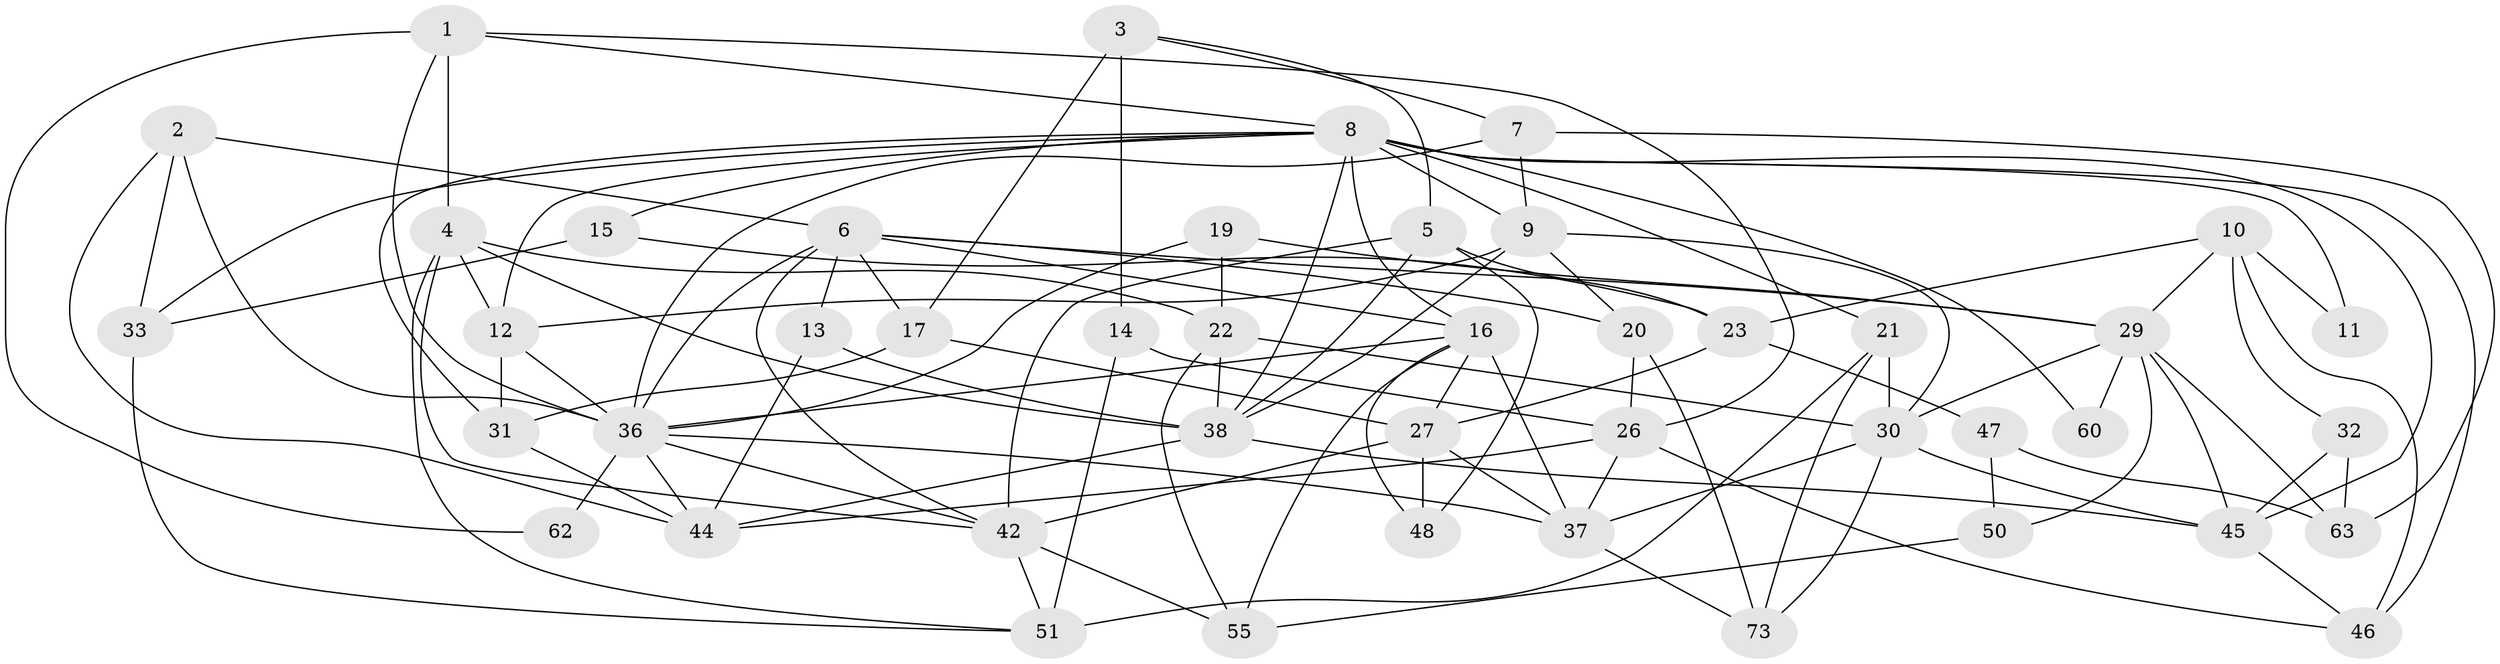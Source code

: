 // original degree distribution, {5: 0.2054794520547945, 3: 0.3561643835616438, 6: 0.0547945205479452, 4: 0.2328767123287671, 2: 0.0958904109589041, 11: 0.0136986301369863, 7: 0.0273972602739726, 8: 0.0136986301369863}
// Generated by graph-tools (version 1.1) at 2025/41/03/06/25 10:41:55]
// undirected, 45 vertices, 112 edges
graph export_dot {
graph [start="1"]
  node [color=gray90,style=filled];
  1;
  2 [super="+34"];
  3 [super="+40"];
  4 [super="+65"];
  5 [super="+61"];
  6 [super="+70"];
  7;
  8 [super="+28"];
  9 [super="+25"];
  10 [super="+57"];
  11;
  12;
  13;
  14;
  15;
  16 [super="+18"];
  17 [super="+67"];
  19;
  20 [super="+24"];
  21 [super="+58"];
  22 [super="+53"];
  23 [super="+43"];
  26 [super="+68"];
  27 [super="+35"];
  29 [super="+56"];
  30 [super="+69"];
  31 [super="+39"];
  32;
  33;
  36 [super="+49"];
  37 [super="+52"];
  38 [super="+41"];
  42 [super="+59"];
  44 [super="+54"];
  45 [super="+64"];
  46;
  47 [super="+71"];
  48;
  50;
  51 [super="+72"];
  55 [super="+66"];
  60;
  62;
  63;
  73;
  1 -- 26;
  1 -- 4;
  1 -- 36;
  1 -- 62;
  1 -- 8;
  2 -- 36;
  2 -- 33;
  2 -- 6;
  2 -- 44;
  3 -- 14;
  3 -- 17 [weight=2];
  3 -- 7;
  3 -- 5;
  4 -- 22;
  4 -- 51;
  4 -- 42;
  4 -- 12;
  4 -- 38;
  5 -- 38;
  5 -- 42;
  5 -- 48;
  5 -- 23;
  6 -- 42;
  6 -- 16;
  6 -- 29;
  6 -- 36;
  6 -- 13;
  6 -- 20;
  6 -- 17;
  7 -- 63;
  7 -- 36;
  7 -- 9;
  8 -- 12;
  8 -- 11;
  8 -- 33;
  8 -- 38;
  8 -- 45;
  8 -- 46;
  8 -- 15;
  8 -- 21;
  8 -- 60;
  8 -- 16;
  8 -- 9;
  8 -- 31;
  9 -- 38;
  9 -- 20;
  9 -- 12;
  9 -- 30;
  10 -- 11 [weight=2];
  10 -- 32;
  10 -- 29;
  10 -- 46;
  10 -- 23;
  12 -- 36;
  12 -- 31 [weight=2];
  13 -- 44;
  13 -- 38;
  14 -- 51 [weight=2];
  14 -- 26;
  15 -- 33;
  15 -- 23;
  16 -- 27;
  16 -- 48;
  16 -- 55;
  16 -- 36;
  16 -- 37;
  17 -- 27;
  17 -- 31;
  19 -- 36;
  19 -- 29;
  19 -- 22;
  20 -- 73;
  20 -- 26;
  21 -- 30;
  21 -- 73;
  21 -- 51;
  22 -- 38;
  22 -- 55;
  22 -- 30;
  23 -- 27;
  23 -- 47;
  26 -- 46;
  26 -- 37;
  26 -- 44;
  27 -- 48;
  27 -- 37;
  27 -- 42 [weight=2];
  29 -- 50;
  29 -- 60;
  29 -- 30;
  29 -- 63;
  29 -- 45;
  30 -- 73;
  30 -- 37;
  30 -- 45;
  31 -- 44;
  32 -- 63;
  32 -- 45;
  33 -- 51;
  36 -- 62;
  36 -- 44;
  36 -- 37;
  36 -- 42;
  37 -- 73;
  38 -- 44;
  38 -- 45;
  42 -- 51;
  42 -- 55;
  45 -- 46;
  47 -- 63;
  47 -- 50;
  50 -- 55;
}
